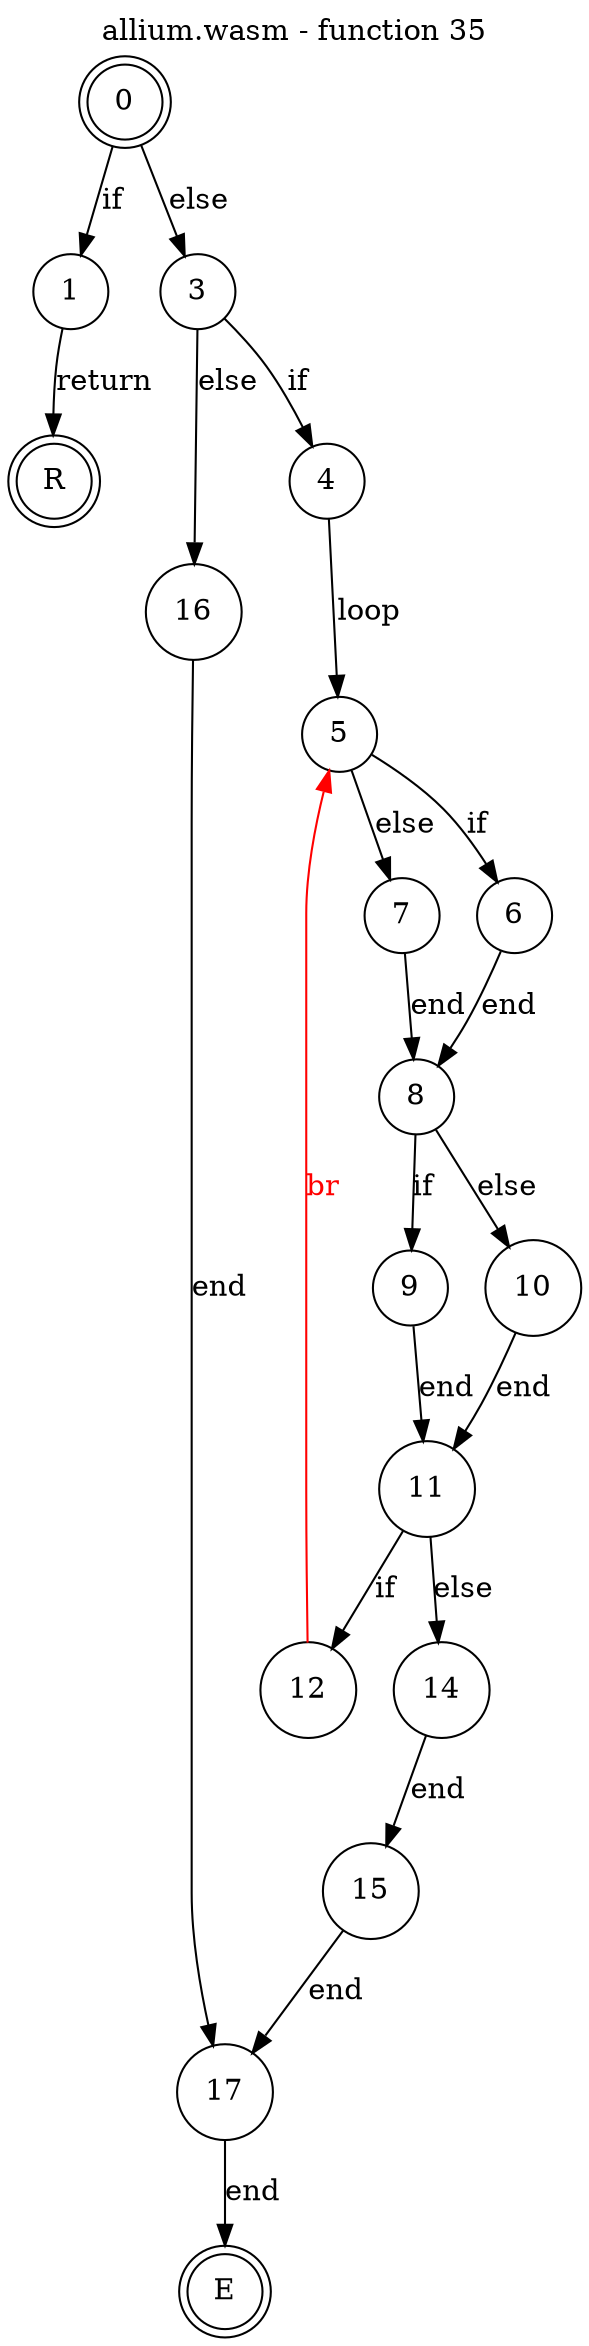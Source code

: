 digraph finite_state_machine {
    label = "allium.wasm - function 35"
    labelloc =  t
    labelfontsize = 16
    labelfontcolor = black
    labelfontname = "Helvetica"
    node [shape = doublecircle]; 0 E R ;
    node [shape = circle];
    0 -> 1[label="if"];
    0 -> 3[label="else"];
    1 -> R[label="return"];
    3 -> 4[label="if"];
    3 -> 16[label="else"];
    4 -> 5[label="loop"];
    5 -> 6[label="if"];
    5 -> 7[label="else"];
    6 -> 8[label="end"];
    7 -> 8[label="end"];
    8 -> 9[label="if"];
    8 -> 10[label="else"];
    9 -> 11[label="end"];
    10 -> 11[label="end"];
    11 -> 12[label="if"];
    11 -> 14[label="else"];
    12 -> 5[color="red" fontcolor="red" label="br"];
    14 -> 15[label="end"];
    15 -> 17[label="end"];
    16 -> 17[label="end"];
    17 -> E[label="end"];
}
